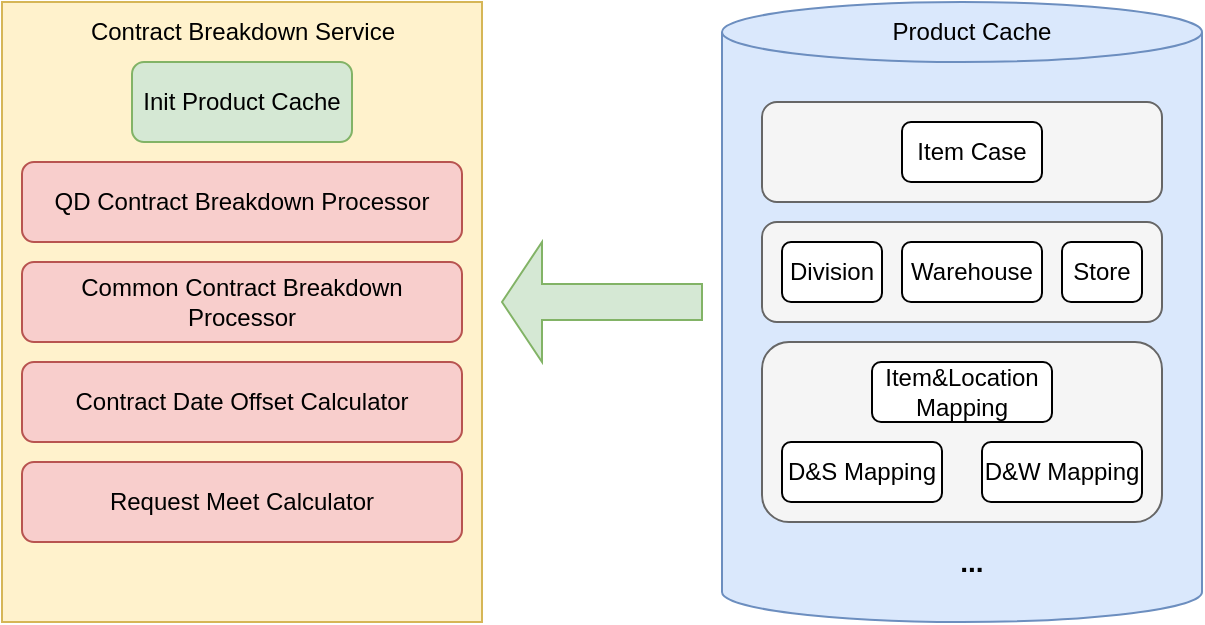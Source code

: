 <mxfile version="14.8.0" type="github">
  <diagram id="kgpKYQtTHZ0yAKxKKP6v" name="Page-1">
    <mxGraphModel dx="1422" dy="882" grid="1" gridSize="10" guides="1" tooltips="1" connect="1" arrows="1" fold="1" page="1" pageScale="1" pageWidth="850" pageHeight="1100" math="0" shadow="0">
      <root>
        <mxCell id="0" />
        <mxCell id="1" parent="0" />
        <mxCell id="KKopD2HEbCxKHQf41ftk-1" value="" style="html=1;fillColor=#fff2cc;strokeColor=#d6b656;" vertex="1" parent="1">
          <mxGeometry x="10" y="10" width="240" height="310" as="geometry" />
        </mxCell>
        <mxCell id="KKopD2HEbCxKHQf41ftk-2" value="" style="shape=cylinder3;whiteSpace=wrap;html=1;boundedLbl=1;backgroundOutline=1;size=15;fillColor=#dae8fc;strokeColor=#6c8ebf;" vertex="1" parent="1">
          <mxGeometry x="370" y="10" width="240" height="310" as="geometry" />
        </mxCell>
        <mxCell id="KKopD2HEbCxKHQf41ftk-4" value="" style="rounded=1;whiteSpace=wrap;html=1;fillColor=#f5f5f5;strokeColor=#666666;fontColor=#333333;" vertex="1" parent="1">
          <mxGeometry x="390" y="60" width="200" height="50" as="geometry" />
        </mxCell>
        <mxCell id="KKopD2HEbCxKHQf41ftk-5" value="" style="rounded=1;whiteSpace=wrap;html=1;fillColor=#f5f5f5;strokeColor=#666666;fontColor=#333333;" vertex="1" parent="1">
          <mxGeometry x="390" y="120" width="200" height="50" as="geometry" />
        </mxCell>
        <mxCell id="KKopD2HEbCxKHQf41ftk-6" value="Division" style="rounded=1;whiteSpace=wrap;html=1;" vertex="1" parent="1">
          <mxGeometry x="400" y="130" width="50" height="30" as="geometry" />
        </mxCell>
        <mxCell id="KKopD2HEbCxKHQf41ftk-7" value="Warehouse" style="rounded=1;whiteSpace=wrap;html=1;" vertex="1" parent="1">
          <mxGeometry x="460" y="130" width="70" height="30" as="geometry" />
        </mxCell>
        <mxCell id="KKopD2HEbCxKHQf41ftk-8" value="Store" style="rounded=1;whiteSpace=wrap;html=1;" vertex="1" parent="1">
          <mxGeometry x="540" y="130" width="40" height="30" as="geometry" />
        </mxCell>
        <mxCell id="KKopD2HEbCxKHQf41ftk-9" value="" style="rounded=1;whiteSpace=wrap;html=1;fillColor=#f5f5f5;strokeColor=#666666;fontColor=#333333;" vertex="1" parent="1">
          <mxGeometry x="390" y="180" width="200" height="90" as="geometry" />
        </mxCell>
        <mxCell id="KKopD2HEbCxKHQf41ftk-10" value="Item&amp;amp;Location Mapping" style="rounded=1;whiteSpace=wrap;html=1;" vertex="1" parent="1">
          <mxGeometry x="445" y="190" width="90" height="30" as="geometry" />
        </mxCell>
        <mxCell id="KKopD2HEbCxKHQf41ftk-12" value="D&amp;amp;S Mapping" style="rounded=1;whiteSpace=wrap;html=1;" vertex="1" parent="1">
          <mxGeometry x="400" y="230" width="80" height="30" as="geometry" />
        </mxCell>
        <mxCell id="KKopD2HEbCxKHQf41ftk-13" value="D&amp;amp;W Mapping" style="rounded=1;whiteSpace=wrap;html=1;" vertex="1" parent="1">
          <mxGeometry x="500" y="230" width="80" height="30" as="geometry" />
        </mxCell>
        <mxCell id="KKopD2HEbCxKHQf41ftk-14" value="Item Case" style="rounded=1;whiteSpace=wrap;html=1;" vertex="1" parent="1">
          <mxGeometry x="460" y="70" width="70" height="30" as="geometry" />
        </mxCell>
        <mxCell id="KKopD2HEbCxKHQf41ftk-15" value="&lt;font style=&quot;font-size: 14px&quot;&gt;&lt;b&gt;...&lt;/b&gt;&lt;/font&gt;" style="text;html=1;strokeColor=none;fillColor=none;align=center;verticalAlign=middle;whiteSpace=wrap;rounded=0;" vertex="1" parent="1">
          <mxGeometry x="475" y="280" width="40" height="20" as="geometry" />
        </mxCell>
        <mxCell id="KKopD2HEbCxKHQf41ftk-16" value="Product Cache" style="text;html=1;strokeColor=none;fillColor=none;align=center;verticalAlign=middle;whiteSpace=wrap;rounded=0;" vertex="1" parent="1">
          <mxGeometry x="440" y="15" width="110" height="20" as="geometry" />
        </mxCell>
        <mxCell id="KKopD2HEbCxKHQf41ftk-17" value="Contract Breakdown Service" style="text;html=1;strokeColor=none;fillColor=none;align=center;verticalAlign=middle;whiteSpace=wrap;rounded=0;" vertex="1" parent="1">
          <mxGeometry x="52.5" y="15" width="155" height="20" as="geometry" />
        </mxCell>
        <mxCell id="KKopD2HEbCxKHQf41ftk-19" value="" style="shape=singleArrow;direction=west;whiteSpace=wrap;html=1;fillColor=#d5e8d4;strokeColor=#82b366;" vertex="1" parent="1">
          <mxGeometry x="260" y="130" width="100" height="60" as="geometry" />
        </mxCell>
        <mxCell id="KKopD2HEbCxKHQf41ftk-20" value="QD Contract Breakdown Processor" style="rounded=1;whiteSpace=wrap;html=1;fillColor=#f8cecc;strokeColor=#b85450;" vertex="1" parent="1">
          <mxGeometry x="20" y="90" width="220" height="40" as="geometry" />
        </mxCell>
        <mxCell id="KKopD2HEbCxKHQf41ftk-21" value="Common Contract Breakdown Processor" style="rounded=1;whiteSpace=wrap;html=1;fillColor=#f8cecc;strokeColor=#b85450;" vertex="1" parent="1">
          <mxGeometry x="20" y="140" width="220" height="40" as="geometry" />
        </mxCell>
        <mxCell id="KKopD2HEbCxKHQf41ftk-22" value="Contract Date Offset Calculator" style="rounded=1;whiteSpace=wrap;html=1;fillColor=#f8cecc;strokeColor=#b85450;" vertex="1" parent="1">
          <mxGeometry x="20" y="190" width="220" height="40" as="geometry" />
        </mxCell>
        <mxCell id="KKopD2HEbCxKHQf41ftk-23" value="Request Meet Calculator" style="rounded=1;whiteSpace=wrap;html=1;fillColor=#f8cecc;strokeColor=#b85450;" vertex="1" parent="1">
          <mxGeometry x="20" y="240" width="220" height="40" as="geometry" />
        </mxCell>
        <mxCell id="KKopD2HEbCxKHQf41ftk-27" value="Init Product Cache" style="rounded=1;whiteSpace=wrap;html=1;fillColor=#d5e8d4;strokeColor=#82b366;" vertex="1" parent="1">
          <mxGeometry x="75" y="40" width="110" height="40" as="geometry" />
        </mxCell>
      </root>
    </mxGraphModel>
  </diagram>
</mxfile>
